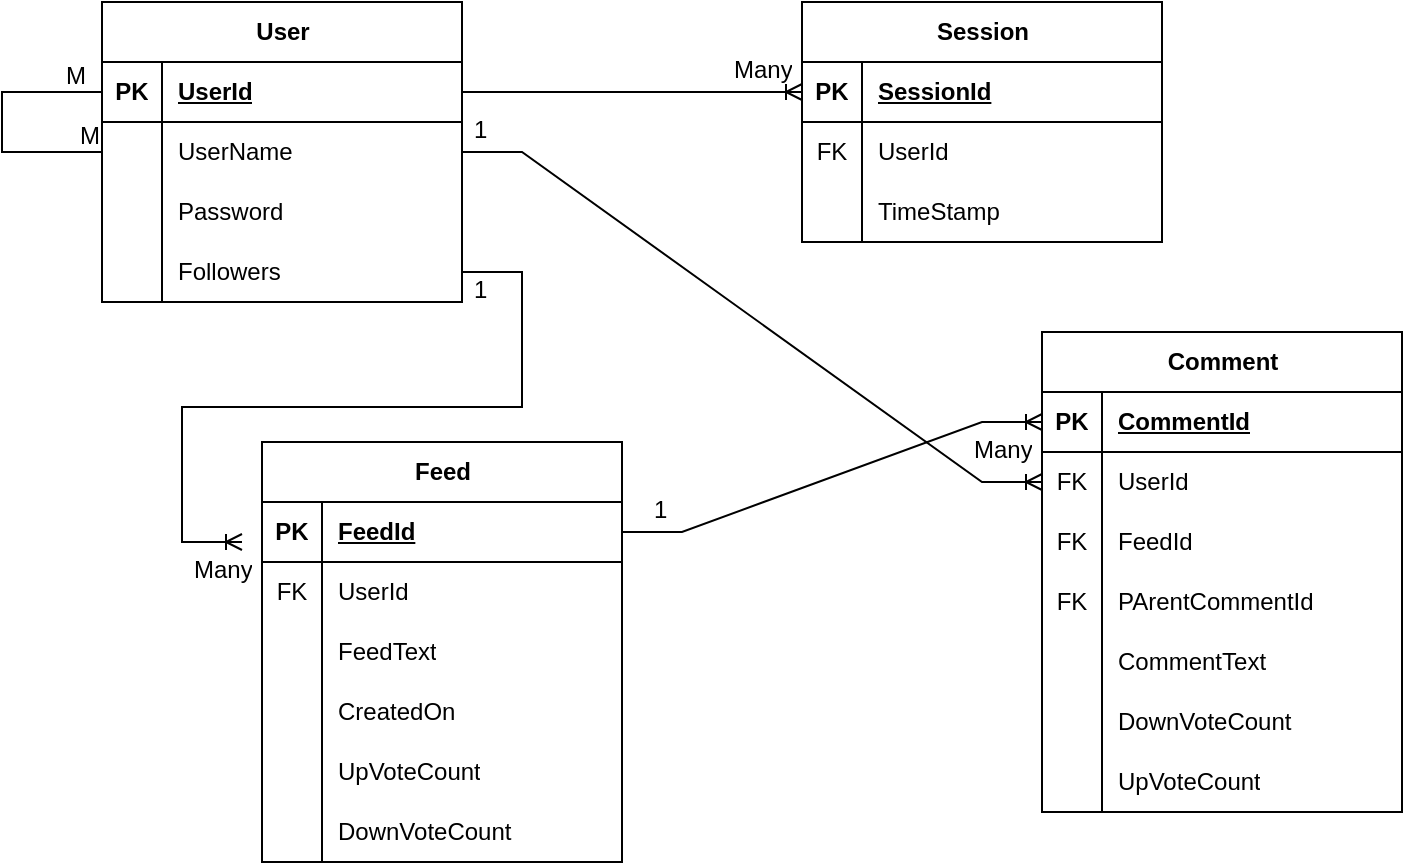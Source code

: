 <mxfile version="21.2.3" type="github">
  <diagram name="Page-1" id="bFsMp8XpuIwhQhfLNhaT">
    <mxGraphModel dx="1050" dy="534" grid="1" gridSize="10" guides="1" tooltips="1" connect="1" arrows="1" fold="1" page="1" pageScale="1" pageWidth="850" pageHeight="1100" math="0" shadow="0">
      <root>
        <mxCell id="0" />
        <mxCell id="1" parent="0" />
        <mxCell id="INfB4jM99AgL6mOFc3Vx-1" value="User" style="shape=table;startSize=30;container=1;collapsible=1;childLayout=tableLayout;fixedRows=1;rowLines=0;fontStyle=1;align=center;resizeLast=1;html=1;" vertex="1" parent="1">
          <mxGeometry x="90" y="100" width="180" height="150" as="geometry" />
        </mxCell>
        <mxCell id="INfB4jM99AgL6mOFc3Vx-2" value="" style="shape=tableRow;horizontal=0;startSize=0;swimlaneHead=0;swimlaneBody=0;fillColor=none;collapsible=0;dropTarget=0;points=[[0,0.5],[1,0.5]];portConstraint=eastwest;top=0;left=0;right=0;bottom=1;" vertex="1" parent="INfB4jM99AgL6mOFc3Vx-1">
          <mxGeometry y="30" width="180" height="30" as="geometry" />
        </mxCell>
        <mxCell id="INfB4jM99AgL6mOFc3Vx-3" value="PK" style="shape=partialRectangle;connectable=0;fillColor=none;top=0;left=0;bottom=0;right=0;fontStyle=1;overflow=hidden;whiteSpace=wrap;html=1;" vertex="1" parent="INfB4jM99AgL6mOFc3Vx-2">
          <mxGeometry width="30" height="30" as="geometry">
            <mxRectangle width="30" height="30" as="alternateBounds" />
          </mxGeometry>
        </mxCell>
        <mxCell id="INfB4jM99AgL6mOFc3Vx-4" value="UserId" style="shape=partialRectangle;connectable=0;fillColor=none;top=0;left=0;bottom=0;right=0;align=left;spacingLeft=6;fontStyle=5;overflow=hidden;whiteSpace=wrap;html=1;" vertex="1" parent="INfB4jM99AgL6mOFc3Vx-2">
          <mxGeometry x="30" width="150" height="30" as="geometry">
            <mxRectangle width="150" height="30" as="alternateBounds" />
          </mxGeometry>
        </mxCell>
        <mxCell id="INfB4jM99AgL6mOFc3Vx-5" value="" style="shape=tableRow;horizontal=0;startSize=0;swimlaneHead=0;swimlaneBody=0;fillColor=none;collapsible=0;dropTarget=0;points=[[0,0.5],[1,0.5]];portConstraint=eastwest;top=0;left=0;right=0;bottom=0;" vertex="1" parent="INfB4jM99AgL6mOFc3Vx-1">
          <mxGeometry y="60" width="180" height="30" as="geometry" />
        </mxCell>
        <mxCell id="INfB4jM99AgL6mOFc3Vx-6" value="" style="shape=partialRectangle;connectable=0;fillColor=none;top=0;left=0;bottom=0;right=0;editable=1;overflow=hidden;whiteSpace=wrap;html=1;" vertex="1" parent="INfB4jM99AgL6mOFc3Vx-5">
          <mxGeometry width="30" height="30" as="geometry">
            <mxRectangle width="30" height="30" as="alternateBounds" />
          </mxGeometry>
        </mxCell>
        <mxCell id="INfB4jM99AgL6mOFc3Vx-7" value="UserName" style="shape=partialRectangle;connectable=0;fillColor=none;top=0;left=0;bottom=0;right=0;align=left;spacingLeft=6;overflow=hidden;whiteSpace=wrap;html=1;" vertex="1" parent="INfB4jM99AgL6mOFc3Vx-5">
          <mxGeometry x="30" width="150" height="30" as="geometry">
            <mxRectangle width="150" height="30" as="alternateBounds" />
          </mxGeometry>
        </mxCell>
        <mxCell id="INfB4jM99AgL6mOFc3Vx-8" value="" style="shape=tableRow;horizontal=0;startSize=0;swimlaneHead=0;swimlaneBody=0;fillColor=none;collapsible=0;dropTarget=0;points=[[0,0.5],[1,0.5]];portConstraint=eastwest;top=0;left=0;right=0;bottom=0;" vertex="1" parent="INfB4jM99AgL6mOFc3Vx-1">
          <mxGeometry y="90" width="180" height="30" as="geometry" />
        </mxCell>
        <mxCell id="INfB4jM99AgL6mOFc3Vx-9" value="" style="shape=partialRectangle;connectable=0;fillColor=none;top=0;left=0;bottom=0;right=0;editable=1;overflow=hidden;whiteSpace=wrap;html=1;" vertex="1" parent="INfB4jM99AgL6mOFc3Vx-8">
          <mxGeometry width="30" height="30" as="geometry">
            <mxRectangle width="30" height="30" as="alternateBounds" />
          </mxGeometry>
        </mxCell>
        <mxCell id="INfB4jM99AgL6mOFc3Vx-10" value="Password" style="shape=partialRectangle;connectable=0;fillColor=none;top=0;left=0;bottom=0;right=0;align=left;spacingLeft=6;overflow=hidden;whiteSpace=wrap;html=1;" vertex="1" parent="INfB4jM99AgL6mOFc3Vx-8">
          <mxGeometry x="30" width="150" height="30" as="geometry">
            <mxRectangle width="150" height="30" as="alternateBounds" />
          </mxGeometry>
        </mxCell>
        <mxCell id="INfB4jM99AgL6mOFc3Vx-113" value="" style="shape=tableRow;horizontal=0;startSize=0;swimlaneHead=0;swimlaneBody=0;fillColor=none;collapsible=0;dropTarget=0;points=[[0,0.5],[1,0.5]];portConstraint=eastwest;top=0;left=0;right=0;bottom=0;" vertex="1" parent="INfB4jM99AgL6mOFc3Vx-1">
          <mxGeometry y="120" width="180" height="30" as="geometry" />
        </mxCell>
        <mxCell id="INfB4jM99AgL6mOFc3Vx-114" value="" style="shape=partialRectangle;connectable=0;fillColor=none;top=0;left=0;bottom=0;right=0;editable=1;overflow=hidden;whiteSpace=wrap;html=1;" vertex="1" parent="INfB4jM99AgL6mOFc3Vx-113">
          <mxGeometry width="30" height="30" as="geometry">
            <mxRectangle width="30" height="30" as="alternateBounds" />
          </mxGeometry>
        </mxCell>
        <mxCell id="INfB4jM99AgL6mOFc3Vx-115" value="Followers" style="shape=partialRectangle;connectable=0;fillColor=none;top=0;left=0;bottom=0;right=0;align=left;spacingLeft=6;overflow=hidden;whiteSpace=wrap;html=1;" vertex="1" parent="INfB4jM99AgL6mOFc3Vx-113">
          <mxGeometry x="30" width="150" height="30" as="geometry">
            <mxRectangle width="150" height="30" as="alternateBounds" />
          </mxGeometry>
        </mxCell>
        <mxCell id="INfB4jM99AgL6mOFc3Vx-124" value="" style="endArrow=none;html=1;rounded=0;exitX=0;exitY=0.5;exitDx=0;exitDy=0;entryX=0;entryY=0.5;entryDx=0;entryDy=0;" edge="1" parent="INfB4jM99AgL6mOFc3Vx-1" source="INfB4jM99AgL6mOFc3Vx-2" target="INfB4jM99AgL6mOFc3Vx-5">
          <mxGeometry relative="1" as="geometry">
            <mxPoint x="250" y="180" as="sourcePoint" />
            <mxPoint x="410" y="180" as="targetPoint" />
            <Array as="points">
              <mxPoint x="-50" y="45" />
              <mxPoint x="-50" y="75" />
            </Array>
          </mxGeometry>
        </mxCell>
        <mxCell id="INfB4jM99AgL6mOFc3Vx-125" value="M" style="resizable=0;html=1;whiteSpace=wrap;align=left;verticalAlign=bottom;" connectable="0" vertex="1" parent="INfB4jM99AgL6mOFc3Vx-124">
          <mxGeometry x="-1" relative="1" as="geometry">
            <mxPoint x="-20" as="offset" />
          </mxGeometry>
        </mxCell>
        <mxCell id="INfB4jM99AgL6mOFc3Vx-126" value="M" style="resizable=0;html=1;whiteSpace=wrap;align=right;verticalAlign=bottom;" connectable="0" vertex="1" parent="INfB4jM99AgL6mOFc3Vx-124">
          <mxGeometry x="1" relative="1" as="geometry" />
        </mxCell>
        <mxCell id="INfB4jM99AgL6mOFc3Vx-14" value="Session" style="shape=table;startSize=30;container=1;collapsible=1;childLayout=tableLayout;fixedRows=1;rowLines=0;fontStyle=1;align=center;resizeLast=1;html=1;" vertex="1" parent="1">
          <mxGeometry x="440" y="100" width="180" height="120" as="geometry" />
        </mxCell>
        <mxCell id="INfB4jM99AgL6mOFc3Vx-15" value="" style="shape=tableRow;horizontal=0;startSize=0;swimlaneHead=0;swimlaneBody=0;fillColor=none;collapsible=0;dropTarget=0;points=[[0,0.5],[1,0.5]];portConstraint=eastwest;top=0;left=0;right=0;bottom=1;" vertex="1" parent="INfB4jM99AgL6mOFc3Vx-14">
          <mxGeometry y="30" width="180" height="30" as="geometry" />
        </mxCell>
        <mxCell id="INfB4jM99AgL6mOFc3Vx-16" value="PK" style="shape=partialRectangle;connectable=0;fillColor=none;top=0;left=0;bottom=0;right=0;fontStyle=1;overflow=hidden;whiteSpace=wrap;html=1;" vertex="1" parent="INfB4jM99AgL6mOFc3Vx-15">
          <mxGeometry width="30" height="30" as="geometry">
            <mxRectangle width="30" height="30" as="alternateBounds" />
          </mxGeometry>
        </mxCell>
        <mxCell id="INfB4jM99AgL6mOFc3Vx-17" value="SessionId" style="shape=partialRectangle;connectable=0;fillColor=none;top=0;left=0;bottom=0;right=0;align=left;spacingLeft=6;fontStyle=5;overflow=hidden;whiteSpace=wrap;html=1;" vertex="1" parent="INfB4jM99AgL6mOFc3Vx-15">
          <mxGeometry x="30" width="150" height="30" as="geometry">
            <mxRectangle width="150" height="30" as="alternateBounds" />
          </mxGeometry>
        </mxCell>
        <mxCell id="INfB4jM99AgL6mOFc3Vx-18" value="" style="shape=tableRow;horizontal=0;startSize=0;swimlaneHead=0;swimlaneBody=0;fillColor=none;collapsible=0;dropTarget=0;points=[[0,0.5],[1,0.5]];portConstraint=eastwest;top=0;left=0;right=0;bottom=0;" vertex="1" parent="INfB4jM99AgL6mOFc3Vx-14">
          <mxGeometry y="60" width="180" height="30" as="geometry" />
        </mxCell>
        <mxCell id="INfB4jM99AgL6mOFc3Vx-19" value="FK" style="shape=partialRectangle;connectable=0;fillColor=none;top=0;left=0;bottom=0;right=0;editable=1;overflow=hidden;whiteSpace=wrap;html=1;" vertex="1" parent="INfB4jM99AgL6mOFc3Vx-18">
          <mxGeometry width="30" height="30" as="geometry">
            <mxRectangle width="30" height="30" as="alternateBounds" />
          </mxGeometry>
        </mxCell>
        <mxCell id="INfB4jM99AgL6mOFc3Vx-20" value="UserId" style="shape=partialRectangle;connectable=0;fillColor=none;top=0;left=0;bottom=0;right=0;align=left;spacingLeft=6;overflow=hidden;whiteSpace=wrap;html=1;" vertex="1" parent="INfB4jM99AgL6mOFc3Vx-18">
          <mxGeometry x="30" width="150" height="30" as="geometry">
            <mxRectangle width="150" height="30" as="alternateBounds" />
          </mxGeometry>
        </mxCell>
        <mxCell id="INfB4jM99AgL6mOFc3Vx-21" value="" style="shape=tableRow;horizontal=0;startSize=0;swimlaneHead=0;swimlaneBody=0;fillColor=none;collapsible=0;dropTarget=0;points=[[0,0.5],[1,0.5]];portConstraint=eastwest;top=0;left=0;right=0;bottom=0;" vertex="1" parent="INfB4jM99AgL6mOFc3Vx-14">
          <mxGeometry y="90" width="180" height="30" as="geometry" />
        </mxCell>
        <mxCell id="INfB4jM99AgL6mOFc3Vx-22" value="" style="shape=partialRectangle;connectable=0;fillColor=none;top=0;left=0;bottom=0;right=0;editable=1;overflow=hidden;whiteSpace=wrap;html=1;" vertex="1" parent="INfB4jM99AgL6mOFc3Vx-21">
          <mxGeometry width="30" height="30" as="geometry">
            <mxRectangle width="30" height="30" as="alternateBounds" />
          </mxGeometry>
        </mxCell>
        <mxCell id="INfB4jM99AgL6mOFc3Vx-23" value="TimeStamp" style="shape=partialRectangle;connectable=0;fillColor=none;top=0;left=0;bottom=0;right=0;align=left;spacingLeft=6;overflow=hidden;whiteSpace=wrap;html=1;" vertex="1" parent="INfB4jM99AgL6mOFc3Vx-21">
          <mxGeometry x="30" width="150" height="30" as="geometry">
            <mxRectangle width="150" height="30" as="alternateBounds" />
          </mxGeometry>
        </mxCell>
        <mxCell id="INfB4jM99AgL6mOFc3Vx-24" value="Feed" style="shape=table;startSize=30;container=1;collapsible=1;childLayout=tableLayout;fixedRows=1;rowLines=0;fontStyle=1;align=center;resizeLast=1;html=1;" vertex="1" parent="1">
          <mxGeometry x="170" y="320" width="180" height="210" as="geometry" />
        </mxCell>
        <mxCell id="INfB4jM99AgL6mOFc3Vx-25" value="" style="shape=tableRow;horizontal=0;startSize=0;swimlaneHead=0;swimlaneBody=0;fillColor=none;collapsible=0;dropTarget=0;points=[[0,0.5],[1,0.5]];portConstraint=eastwest;top=0;left=0;right=0;bottom=1;" vertex="1" parent="INfB4jM99AgL6mOFc3Vx-24">
          <mxGeometry y="30" width="180" height="30" as="geometry" />
        </mxCell>
        <mxCell id="INfB4jM99AgL6mOFc3Vx-26" value="PK" style="shape=partialRectangle;connectable=0;fillColor=none;top=0;left=0;bottom=0;right=0;fontStyle=1;overflow=hidden;whiteSpace=wrap;html=1;" vertex="1" parent="INfB4jM99AgL6mOFc3Vx-25">
          <mxGeometry width="30" height="30" as="geometry">
            <mxRectangle width="30" height="30" as="alternateBounds" />
          </mxGeometry>
        </mxCell>
        <mxCell id="INfB4jM99AgL6mOFc3Vx-27" value="FeedId" style="shape=partialRectangle;connectable=0;fillColor=none;top=0;left=0;bottom=0;right=0;align=left;spacingLeft=6;fontStyle=5;overflow=hidden;whiteSpace=wrap;html=1;" vertex="1" parent="INfB4jM99AgL6mOFc3Vx-25">
          <mxGeometry x="30" width="150" height="30" as="geometry">
            <mxRectangle width="150" height="30" as="alternateBounds" />
          </mxGeometry>
        </mxCell>
        <mxCell id="INfB4jM99AgL6mOFc3Vx-28" value="" style="shape=tableRow;horizontal=0;startSize=0;swimlaneHead=0;swimlaneBody=0;fillColor=none;collapsible=0;dropTarget=0;points=[[0,0.5],[1,0.5]];portConstraint=eastwest;top=0;left=0;right=0;bottom=0;" vertex="1" parent="INfB4jM99AgL6mOFc3Vx-24">
          <mxGeometry y="60" width="180" height="30" as="geometry" />
        </mxCell>
        <mxCell id="INfB4jM99AgL6mOFc3Vx-29" value="FK" style="shape=partialRectangle;connectable=0;fillColor=none;top=0;left=0;bottom=0;right=0;editable=1;overflow=hidden;whiteSpace=wrap;html=1;" vertex="1" parent="INfB4jM99AgL6mOFc3Vx-28">
          <mxGeometry width="30" height="30" as="geometry">
            <mxRectangle width="30" height="30" as="alternateBounds" />
          </mxGeometry>
        </mxCell>
        <mxCell id="INfB4jM99AgL6mOFc3Vx-30" value="UserId" style="shape=partialRectangle;connectable=0;fillColor=none;top=0;left=0;bottom=0;right=0;align=left;spacingLeft=6;overflow=hidden;whiteSpace=wrap;html=1;" vertex="1" parent="INfB4jM99AgL6mOFc3Vx-28">
          <mxGeometry x="30" width="150" height="30" as="geometry">
            <mxRectangle width="150" height="30" as="alternateBounds" />
          </mxGeometry>
        </mxCell>
        <mxCell id="INfB4jM99AgL6mOFc3Vx-31" value="" style="shape=tableRow;horizontal=0;startSize=0;swimlaneHead=0;swimlaneBody=0;fillColor=none;collapsible=0;dropTarget=0;points=[[0,0.5],[1,0.5]];portConstraint=eastwest;top=0;left=0;right=0;bottom=0;" vertex="1" parent="INfB4jM99AgL6mOFc3Vx-24">
          <mxGeometry y="90" width="180" height="30" as="geometry" />
        </mxCell>
        <mxCell id="INfB4jM99AgL6mOFc3Vx-32" value="" style="shape=partialRectangle;connectable=0;fillColor=none;top=0;left=0;bottom=0;right=0;editable=1;overflow=hidden;whiteSpace=wrap;html=1;" vertex="1" parent="INfB4jM99AgL6mOFc3Vx-31">
          <mxGeometry width="30" height="30" as="geometry">
            <mxRectangle width="30" height="30" as="alternateBounds" />
          </mxGeometry>
        </mxCell>
        <mxCell id="INfB4jM99AgL6mOFc3Vx-33" value="FeedText" style="shape=partialRectangle;connectable=0;fillColor=none;top=0;left=0;bottom=0;right=0;align=left;spacingLeft=6;overflow=hidden;whiteSpace=wrap;html=1;" vertex="1" parent="INfB4jM99AgL6mOFc3Vx-31">
          <mxGeometry x="30" width="150" height="30" as="geometry">
            <mxRectangle width="150" height="30" as="alternateBounds" />
          </mxGeometry>
        </mxCell>
        <mxCell id="INfB4jM99AgL6mOFc3Vx-34" value="" style="shape=tableRow;horizontal=0;startSize=0;swimlaneHead=0;swimlaneBody=0;fillColor=none;collapsible=0;dropTarget=0;points=[[0,0.5],[1,0.5]];portConstraint=eastwest;top=0;left=0;right=0;bottom=0;" vertex="1" parent="INfB4jM99AgL6mOFc3Vx-24">
          <mxGeometry y="120" width="180" height="30" as="geometry" />
        </mxCell>
        <mxCell id="INfB4jM99AgL6mOFc3Vx-35" value="" style="shape=partialRectangle;connectable=0;fillColor=none;top=0;left=0;bottom=0;right=0;editable=1;overflow=hidden;whiteSpace=wrap;html=1;" vertex="1" parent="INfB4jM99AgL6mOFc3Vx-34">
          <mxGeometry width="30" height="30" as="geometry">
            <mxRectangle width="30" height="30" as="alternateBounds" />
          </mxGeometry>
        </mxCell>
        <mxCell id="INfB4jM99AgL6mOFc3Vx-36" value="CreatedOn" style="shape=partialRectangle;connectable=0;fillColor=none;top=0;left=0;bottom=0;right=0;align=left;spacingLeft=6;overflow=hidden;whiteSpace=wrap;html=1;" vertex="1" parent="INfB4jM99AgL6mOFc3Vx-34">
          <mxGeometry x="30" width="150" height="30" as="geometry">
            <mxRectangle width="150" height="30" as="alternateBounds" />
          </mxGeometry>
        </mxCell>
        <mxCell id="INfB4jM99AgL6mOFc3Vx-37" value="" style="shape=tableRow;horizontal=0;startSize=0;swimlaneHead=0;swimlaneBody=0;fillColor=none;collapsible=0;dropTarget=0;points=[[0,0.5],[1,0.5]];portConstraint=eastwest;top=0;left=0;right=0;bottom=0;" vertex="1" parent="INfB4jM99AgL6mOFc3Vx-24">
          <mxGeometry y="150" width="180" height="30" as="geometry" />
        </mxCell>
        <mxCell id="INfB4jM99AgL6mOFc3Vx-38" value="" style="shape=partialRectangle;connectable=0;fillColor=none;top=0;left=0;bottom=0;right=0;editable=1;overflow=hidden;whiteSpace=wrap;html=1;" vertex="1" parent="INfB4jM99AgL6mOFc3Vx-37">
          <mxGeometry width="30" height="30" as="geometry">
            <mxRectangle width="30" height="30" as="alternateBounds" />
          </mxGeometry>
        </mxCell>
        <mxCell id="INfB4jM99AgL6mOFc3Vx-39" value="UpVoteCount" style="shape=partialRectangle;connectable=0;fillColor=none;top=0;left=0;bottom=0;right=0;align=left;spacingLeft=6;overflow=hidden;whiteSpace=wrap;html=1;" vertex="1" parent="INfB4jM99AgL6mOFc3Vx-37">
          <mxGeometry x="30" width="150" height="30" as="geometry">
            <mxRectangle width="150" height="30" as="alternateBounds" />
          </mxGeometry>
        </mxCell>
        <mxCell id="INfB4jM99AgL6mOFc3Vx-40" value="" style="shape=tableRow;horizontal=0;startSize=0;swimlaneHead=0;swimlaneBody=0;fillColor=none;collapsible=0;dropTarget=0;points=[[0,0.5],[1,0.5]];portConstraint=eastwest;top=0;left=0;right=0;bottom=0;" vertex="1" parent="INfB4jM99AgL6mOFc3Vx-24">
          <mxGeometry y="180" width="180" height="30" as="geometry" />
        </mxCell>
        <mxCell id="INfB4jM99AgL6mOFc3Vx-41" value="" style="shape=partialRectangle;connectable=0;fillColor=none;top=0;left=0;bottom=0;right=0;editable=1;overflow=hidden;whiteSpace=wrap;html=1;" vertex="1" parent="INfB4jM99AgL6mOFc3Vx-40">
          <mxGeometry width="30" height="30" as="geometry">
            <mxRectangle width="30" height="30" as="alternateBounds" />
          </mxGeometry>
        </mxCell>
        <mxCell id="INfB4jM99AgL6mOFc3Vx-42" value="DownVoteCount" style="shape=partialRectangle;connectable=0;fillColor=none;top=0;left=0;bottom=0;right=0;align=left;spacingLeft=6;overflow=hidden;whiteSpace=wrap;html=1;" vertex="1" parent="INfB4jM99AgL6mOFc3Vx-40">
          <mxGeometry x="30" width="150" height="30" as="geometry">
            <mxRectangle width="150" height="30" as="alternateBounds" />
          </mxGeometry>
        </mxCell>
        <mxCell id="INfB4jM99AgL6mOFc3Vx-43" value="Comment" style="shape=table;startSize=30;container=1;collapsible=1;childLayout=tableLayout;fixedRows=1;rowLines=0;fontStyle=1;align=center;resizeLast=1;html=1;" vertex="1" parent="1">
          <mxGeometry x="560" y="265" width="180" height="240" as="geometry" />
        </mxCell>
        <mxCell id="INfB4jM99AgL6mOFc3Vx-44" value="" style="shape=tableRow;horizontal=0;startSize=0;swimlaneHead=0;swimlaneBody=0;fillColor=none;collapsible=0;dropTarget=0;points=[[0,0.5],[1,0.5]];portConstraint=eastwest;top=0;left=0;right=0;bottom=1;" vertex="1" parent="INfB4jM99AgL6mOFc3Vx-43">
          <mxGeometry y="30" width="180" height="30" as="geometry" />
        </mxCell>
        <mxCell id="INfB4jM99AgL6mOFc3Vx-45" value="PK" style="shape=partialRectangle;connectable=0;fillColor=none;top=0;left=0;bottom=0;right=0;fontStyle=1;overflow=hidden;whiteSpace=wrap;html=1;" vertex="1" parent="INfB4jM99AgL6mOFc3Vx-44">
          <mxGeometry width="30" height="30" as="geometry">
            <mxRectangle width="30" height="30" as="alternateBounds" />
          </mxGeometry>
        </mxCell>
        <mxCell id="INfB4jM99AgL6mOFc3Vx-46" value="CommentId" style="shape=partialRectangle;connectable=0;fillColor=none;top=0;left=0;bottom=0;right=0;align=left;spacingLeft=6;fontStyle=5;overflow=hidden;whiteSpace=wrap;html=1;" vertex="1" parent="INfB4jM99AgL6mOFc3Vx-44">
          <mxGeometry x="30" width="150" height="30" as="geometry">
            <mxRectangle width="150" height="30" as="alternateBounds" />
          </mxGeometry>
        </mxCell>
        <mxCell id="INfB4jM99AgL6mOFc3Vx-47" value="" style="shape=tableRow;horizontal=0;startSize=0;swimlaneHead=0;swimlaneBody=0;fillColor=none;collapsible=0;dropTarget=0;points=[[0,0.5],[1,0.5]];portConstraint=eastwest;top=0;left=0;right=0;bottom=0;" vertex="1" parent="INfB4jM99AgL6mOFc3Vx-43">
          <mxGeometry y="60" width="180" height="30" as="geometry" />
        </mxCell>
        <mxCell id="INfB4jM99AgL6mOFc3Vx-48" value="FK" style="shape=partialRectangle;connectable=0;fillColor=none;top=0;left=0;bottom=0;right=0;editable=1;overflow=hidden;whiteSpace=wrap;html=1;" vertex="1" parent="INfB4jM99AgL6mOFc3Vx-47">
          <mxGeometry width="30" height="30" as="geometry">
            <mxRectangle width="30" height="30" as="alternateBounds" />
          </mxGeometry>
        </mxCell>
        <mxCell id="INfB4jM99AgL6mOFc3Vx-49" value="UserId" style="shape=partialRectangle;connectable=0;fillColor=none;top=0;left=0;bottom=0;right=0;align=left;spacingLeft=6;overflow=hidden;whiteSpace=wrap;html=1;" vertex="1" parent="INfB4jM99AgL6mOFc3Vx-47">
          <mxGeometry x="30" width="150" height="30" as="geometry">
            <mxRectangle width="150" height="30" as="alternateBounds" />
          </mxGeometry>
        </mxCell>
        <mxCell id="INfB4jM99AgL6mOFc3Vx-50" value="" style="shape=tableRow;horizontal=0;startSize=0;swimlaneHead=0;swimlaneBody=0;fillColor=none;collapsible=0;dropTarget=0;points=[[0,0.5],[1,0.5]];portConstraint=eastwest;top=0;left=0;right=0;bottom=0;" vertex="1" parent="INfB4jM99AgL6mOFc3Vx-43">
          <mxGeometry y="90" width="180" height="30" as="geometry" />
        </mxCell>
        <mxCell id="INfB4jM99AgL6mOFc3Vx-51" value="FK" style="shape=partialRectangle;connectable=0;fillColor=none;top=0;left=0;bottom=0;right=0;editable=1;overflow=hidden;whiteSpace=wrap;html=1;" vertex="1" parent="INfB4jM99AgL6mOFc3Vx-50">
          <mxGeometry width="30" height="30" as="geometry">
            <mxRectangle width="30" height="30" as="alternateBounds" />
          </mxGeometry>
        </mxCell>
        <mxCell id="INfB4jM99AgL6mOFc3Vx-52" value="FeedId" style="shape=partialRectangle;connectable=0;fillColor=none;top=0;left=0;bottom=0;right=0;align=left;spacingLeft=6;overflow=hidden;whiteSpace=wrap;html=1;" vertex="1" parent="INfB4jM99AgL6mOFc3Vx-50">
          <mxGeometry x="30" width="150" height="30" as="geometry">
            <mxRectangle width="150" height="30" as="alternateBounds" />
          </mxGeometry>
        </mxCell>
        <mxCell id="INfB4jM99AgL6mOFc3Vx-53" value="" style="shape=tableRow;horizontal=0;startSize=0;swimlaneHead=0;swimlaneBody=0;fillColor=none;collapsible=0;dropTarget=0;points=[[0,0.5],[1,0.5]];portConstraint=eastwest;top=0;left=0;right=0;bottom=0;" vertex="1" parent="INfB4jM99AgL6mOFc3Vx-43">
          <mxGeometry y="120" width="180" height="30" as="geometry" />
        </mxCell>
        <mxCell id="INfB4jM99AgL6mOFc3Vx-54" value="FK" style="shape=partialRectangle;connectable=0;fillColor=none;top=0;left=0;bottom=0;right=0;editable=1;overflow=hidden;whiteSpace=wrap;html=1;" vertex="1" parent="INfB4jM99AgL6mOFc3Vx-53">
          <mxGeometry width="30" height="30" as="geometry">
            <mxRectangle width="30" height="30" as="alternateBounds" />
          </mxGeometry>
        </mxCell>
        <mxCell id="INfB4jM99AgL6mOFc3Vx-55" value="PArentCommentId" style="shape=partialRectangle;connectable=0;fillColor=none;top=0;left=0;bottom=0;right=0;align=left;spacingLeft=6;overflow=hidden;whiteSpace=wrap;html=1;" vertex="1" parent="INfB4jM99AgL6mOFc3Vx-53">
          <mxGeometry x="30" width="150" height="30" as="geometry">
            <mxRectangle width="150" height="30" as="alternateBounds" />
          </mxGeometry>
        </mxCell>
        <mxCell id="INfB4jM99AgL6mOFc3Vx-56" value="" style="shape=tableRow;horizontal=0;startSize=0;swimlaneHead=0;swimlaneBody=0;fillColor=none;collapsible=0;dropTarget=0;points=[[0,0.5],[1,0.5]];portConstraint=eastwest;top=0;left=0;right=0;bottom=0;" vertex="1" parent="INfB4jM99AgL6mOFc3Vx-43">
          <mxGeometry y="150" width="180" height="30" as="geometry" />
        </mxCell>
        <mxCell id="INfB4jM99AgL6mOFc3Vx-57" value="" style="shape=partialRectangle;connectable=0;fillColor=none;top=0;left=0;bottom=0;right=0;editable=1;overflow=hidden;whiteSpace=wrap;html=1;" vertex="1" parent="INfB4jM99AgL6mOFc3Vx-56">
          <mxGeometry width="30" height="30" as="geometry">
            <mxRectangle width="30" height="30" as="alternateBounds" />
          </mxGeometry>
        </mxCell>
        <mxCell id="INfB4jM99AgL6mOFc3Vx-58" value="CommentText" style="shape=partialRectangle;connectable=0;fillColor=none;top=0;left=0;bottom=0;right=0;align=left;spacingLeft=6;overflow=hidden;whiteSpace=wrap;html=1;" vertex="1" parent="INfB4jM99AgL6mOFc3Vx-56">
          <mxGeometry x="30" width="150" height="30" as="geometry">
            <mxRectangle width="150" height="30" as="alternateBounds" />
          </mxGeometry>
        </mxCell>
        <mxCell id="INfB4jM99AgL6mOFc3Vx-59" value="" style="shape=tableRow;horizontal=0;startSize=0;swimlaneHead=0;swimlaneBody=0;fillColor=none;collapsible=0;dropTarget=0;points=[[0,0.5],[1,0.5]];portConstraint=eastwest;top=0;left=0;right=0;bottom=0;" vertex="1" parent="INfB4jM99AgL6mOFc3Vx-43">
          <mxGeometry y="180" width="180" height="30" as="geometry" />
        </mxCell>
        <mxCell id="INfB4jM99AgL6mOFc3Vx-60" value="" style="shape=partialRectangle;connectable=0;fillColor=none;top=0;left=0;bottom=0;right=0;editable=1;overflow=hidden;whiteSpace=wrap;html=1;" vertex="1" parent="INfB4jM99AgL6mOFc3Vx-59">
          <mxGeometry width="30" height="30" as="geometry">
            <mxRectangle width="30" height="30" as="alternateBounds" />
          </mxGeometry>
        </mxCell>
        <mxCell id="INfB4jM99AgL6mOFc3Vx-61" value="DownVoteCount" style="shape=partialRectangle;connectable=0;fillColor=none;top=0;left=0;bottom=0;right=0;align=left;spacingLeft=6;overflow=hidden;whiteSpace=wrap;html=1;" vertex="1" parent="INfB4jM99AgL6mOFc3Vx-59">
          <mxGeometry x="30" width="150" height="30" as="geometry">
            <mxRectangle width="150" height="30" as="alternateBounds" />
          </mxGeometry>
        </mxCell>
        <mxCell id="INfB4jM99AgL6mOFc3Vx-100" value="" style="shape=tableRow;horizontal=0;startSize=0;swimlaneHead=0;swimlaneBody=0;fillColor=none;collapsible=0;dropTarget=0;points=[[0,0.5],[1,0.5]];portConstraint=eastwest;top=0;left=0;right=0;bottom=0;" vertex="1" parent="INfB4jM99AgL6mOFc3Vx-43">
          <mxGeometry y="210" width="180" height="30" as="geometry" />
        </mxCell>
        <mxCell id="INfB4jM99AgL6mOFc3Vx-101" value="" style="shape=partialRectangle;connectable=0;fillColor=none;top=0;left=0;bottom=0;right=0;editable=1;overflow=hidden;whiteSpace=wrap;html=1;" vertex="1" parent="INfB4jM99AgL6mOFc3Vx-100">
          <mxGeometry width="30" height="30" as="geometry">
            <mxRectangle width="30" height="30" as="alternateBounds" />
          </mxGeometry>
        </mxCell>
        <mxCell id="INfB4jM99AgL6mOFc3Vx-102" value="UpVoteCount" style="shape=partialRectangle;connectable=0;fillColor=none;top=0;left=0;bottom=0;right=0;align=left;spacingLeft=6;overflow=hidden;whiteSpace=wrap;html=1;" vertex="1" parent="INfB4jM99AgL6mOFc3Vx-100">
          <mxGeometry x="30" width="150" height="30" as="geometry">
            <mxRectangle width="150" height="30" as="alternateBounds" />
          </mxGeometry>
        </mxCell>
        <mxCell id="INfB4jM99AgL6mOFc3Vx-116" value="" style="edgeStyle=entityRelationEdgeStyle;fontSize=12;html=1;endArrow=ERoneToMany;rounded=0;exitX=1;exitY=0.5;exitDx=0;exitDy=0;entryX=0;entryY=0.5;entryDx=0;entryDy=0;" edge="1" parent="1" source="INfB4jM99AgL6mOFc3Vx-2" target="INfB4jM99AgL6mOFc3Vx-15">
          <mxGeometry width="100" height="100" relative="1" as="geometry">
            <mxPoint x="270" y="180" as="sourcePoint" />
            <mxPoint x="370" y="80" as="targetPoint" />
          </mxGeometry>
        </mxCell>
        <mxCell id="INfB4jM99AgL6mOFc3Vx-117" value="1" style="text;strokeColor=none;fillColor=none;spacingLeft=4;spacingRight=4;overflow=hidden;rotatable=0;points=[[0,0.5],[1,0.5]];portConstraint=eastwest;fontSize=12;whiteSpace=wrap;html=1;" vertex="1" parent="1">
          <mxGeometry x="270" y="150" width="40" height="30" as="geometry" />
        </mxCell>
        <mxCell id="INfB4jM99AgL6mOFc3Vx-118" value="Many" style="text;strokeColor=none;fillColor=none;spacingLeft=4;spacingRight=4;overflow=hidden;rotatable=0;points=[[0,0.5],[1,0.5]];portConstraint=eastwest;fontSize=12;whiteSpace=wrap;html=1;" vertex="1" parent="1">
          <mxGeometry x="400" y="120" width="40" height="30" as="geometry" />
        </mxCell>
        <mxCell id="INfB4jM99AgL6mOFc3Vx-119" value="" style="edgeStyle=entityRelationEdgeStyle;fontSize=12;html=1;endArrow=ERoneToMany;rounded=0;" edge="1" parent="1" source="INfB4jM99AgL6mOFc3Vx-113">
          <mxGeometry width="100" height="100" relative="1" as="geometry">
            <mxPoint x="170" y="250" as="sourcePoint" />
            <mxPoint x="160" y="370" as="targetPoint" />
          </mxGeometry>
        </mxCell>
        <mxCell id="INfB4jM99AgL6mOFc3Vx-120" value="1" style="text;strokeColor=none;fillColor=none;spacingLeft=4;spacingRight=4;overflow=hidden;rotatable=0;points=[[0,0.5],[1,0.5]];portConstraint=eastwest;fontSize=12;whiteSpace=wrap;html=1;" vertex="1" parent="1">
          <mxGeometry x="270" y="230" width="40" height="30" as="geometry" />
        </mxCell>
        <mxCell id="INfB4jM99AgL6mOFc3Vx-121" value="Many" style="text;strokeColor=none;fillColor=none;spacingLeft=4;spacingRight=4;overflow=hidden;rotatable=0;points=[[0,0.5],[1,0.5]];portConstraint=eastwest;fontSize=12;whiteSpace=wrap;html=1;" vertex="1" parent="1">
          <mxGeometry x="130" y="370" width="40" height="30" as="geometry" />
        </mxCell>
        <mxCell id="INfB4jM99AgL6mOFc3Vx-127" value="" style="edgeStyle=entityRelationEdgeStyle;fontSize=12;html=1;endArrow=ERoneToMany;rounded=0;exitX=1;exitY=0.5;exitDx=0;exitDy=0;entryX=0;entryY=0.5;entryDx=0;entryDy=0;" edge="1" parent="1" source="INfB4jM99AgL6mOFc3Vx-25" target="INfB4jM99AgL6mOFc3Vx-44">
          <mxGeometry width="100" height="100" relative="1" as="geometry">
            <mxPoint x="280" y="155" as="sourcePoint" />
            <mxPoint x="450" y="155" as="targetPoint" />
          </mxGeometry>
        </mxCell>
        <mxCell id="INfB4jM99AgL6mOFc3Vx-128" value="1" style="text;strokeColor=none;fillColor=none;spacingLeft=4;spacingRight=4;overflow=hidden;rotatable=0;points=[[0,0.5],[1,0.5]];portConstraint=eastwest;fontSize=12;whiteSpace=wrap;html=1;" vertex="1" parent="1">
          <mxGeometry x="360" y="340" width="40" height="30" as="geometry" />
        </mxCell>
        <mxCell id="INfB4jM99AgL6mOFc3Vx-129" value="Many" style="text;strokeColor=none;fillColor=none;spacingLeft=4;spacingRight=4;overflow=hidden;rotatable=0;points=[[0,0.5],[1,0.5]];portConstraint=eastwest;fontSize=12;whiteSpace=wrap;html=1;" vertex="1" parent="1">
          <mxGeometry x="520" y="310" width="40" height="30" as="geometry" />
        </mxCell>
        <mxCell id="INfB4jM99AgL6mOFc3Vx-130" value="" style="edgeStyle=entityRelationEdgeStyle;fontSize=12;html=1;endArrow=ERoneToMany;rounded=0;exitX=1;exitY=0.5;exitDx=0;exitDy=0;entryX=0;entryY=0.5;entryDx=0;entryDy=0;" edge="1" parent="1" source="INfB4jM99AgL6mOFc3Vx-5" target="INfB4jM99AgL6mOFc3Vx-47">
          <mxGeometry width="100" height="100" relative="1" as="geometry">
            <mxPoint x="370" y="330" as="sourcePoint" />
            <mxPoint x="470" y="230" as="targetPoint" />
          </mxGeometry>
        </mxCell>
      </root>
    </mxGraphModel>
  </diagram>
</mxfile>
